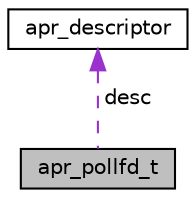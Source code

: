 digraph "apr_pollfd_t"
{
 // LATEX_PDF_SIZE
  edge [fontname="Helvetica",fontsize="10",labelfontname="Helvetica",labelfontsize="10"];
  node [fontname="Helvetica",fontsize="10",shape=record];
  Node1 [label="apr_pollfd_t",height=0.2,width=0.4,color="black", fillcolor="grey75", style="filled", fontcolor="black",tooltip=" "];
  Node2 -> Node1 [dir="back",color="darkorchid3",fontsize="10",style="dashed",label=" desc" ,fontname="Helvetica"];
  Node2 [label="apr_descriptor",height=0.2,width=0.4,color="black", fillcolor="white", style="filled",URL="$unionapr__descriptor.html",tooltip=" "];
}

